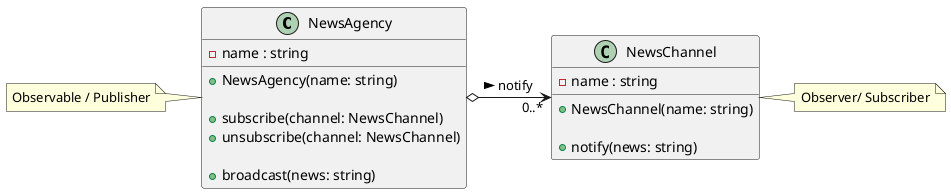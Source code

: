 @startuml observer_part_01_008

class NewsAgency{

    -name : string

    +NewsAgency(name: string)

    +subscribe(channel: NewsChannel)
    +unsubscribe(channel: NewsChannel)

    +broadcast(news: string)

}

note left of NewsAgency: Observable / Publisher
class NewsChannel{

    -name : string

    +NewsChannel(name: string)

    +notify(news: string)

}
note right of NewsChannel: Observer/ Subscriber

NewsAgency o-right-> "0..*" NewsChannel: notify >

@enduml